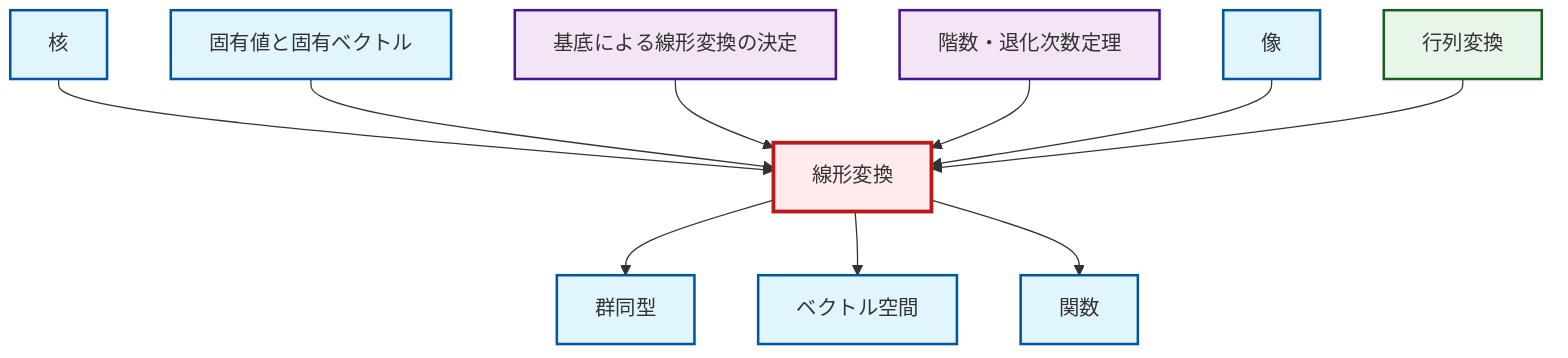 graph TD
    classDef definition fill:#e1f5fe,stroke:#01579b,stroke-width:2px
    classDef theorem fill:#f3e5f5,stroke:#4a148c,stroke-width:2px
    classDef axiom fill:#fff3e0,stroke:#e65100,stroke-width:2px
    classDef example fill:#e8f5e9,stroke:#1b5e20,stroke-width:2px
    classDef current fill:#ffebee,stroke:#b71c1c,stroke-width:3px
    ex-matrix-transformation["行列変換"]:::example
    def-function["関数"]:::definition
    def-image["像"]:::definition
    def-isomorphism["群同型"]:::definition
    def-kernel["核"]:::definition
    def-vector-space["ベクトル空間"]:::definition
    thm-linear-transformation-basis["基底による線形変換の決定"]:::theorem
    def-linear-transformation["線形変換"]:::definition
    thm-rank-nullity["階数・退化次数定理"]:::theorem
    def-eigenvalue-eigenvector["固有値と固有ベクトル"]:::definition
    def-kernel --> def-linear-transformation
    def-eigenvalue-eigenvector --> def-linear-transformation
    thm-linear-transformation-basis --> def-linear-transformation
    thm-rank-nullity --> def-linear-transformation
    def-linear-transformation --> def-isomorphism
    def-linear-transformation --> def-vector-space
    def-image --> def-linear-transformation
    def-linear-transformation --> def-function
    ex-matrix-transformation --> def-linear-transformation
    class def-linear-transformation current